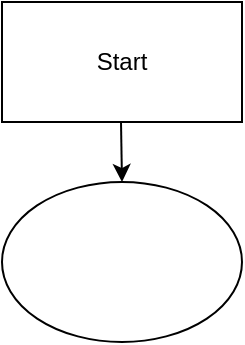 <mxfile version="17.4.2" type="github"><diagram id="Y6_tOBEZ3d70HnK1ogkX" name="Page-1"><mxGraphModel dx="1038" dy="571" grid="1" gridSize="10" guides="1" tooltips="1" connect="1" arrows="1" fold="1" page="1" pageScale="1" pageWidth="827" pageHeight="1169" math="0" shadow="0"><root><mxCell id="0"/><mxCell id="1" parent="0"/><mxCell id="hM-ZkhMSurws7xKQ2StF-2" value="Start" style="rounded=0;whiteSpace=wrap;html=1;" vertex="1" parent="1"><mxGeometry x="150" y="50" width="120" height="60" as="geometry"/></mxCell><mxCell id="hM-ZkhMSurws7xKQ2StF-3" value="" style="endArrow=classic;html=1;rounded=0;" edge="1" parent="1"><mxGeometry width="50" height="50" relative="1" as="geometry"><mxPoint x="209.5" y="110" as="sourcePoint"/><mxPoint x="210" y="140" as="targetPoint"/></mxGeometry></mxCell><mxCell id="hM-ZkhMSurws7xKQ2StF-5" value="" style="ellipse;whiteSpace=wrap;html=1;" vertex="1" parent="1"><mxGeometry x="150" y="140" width="120" height="80" as="geometry"/></mxCell></root></mxGraphModel></diagram></mxfile>